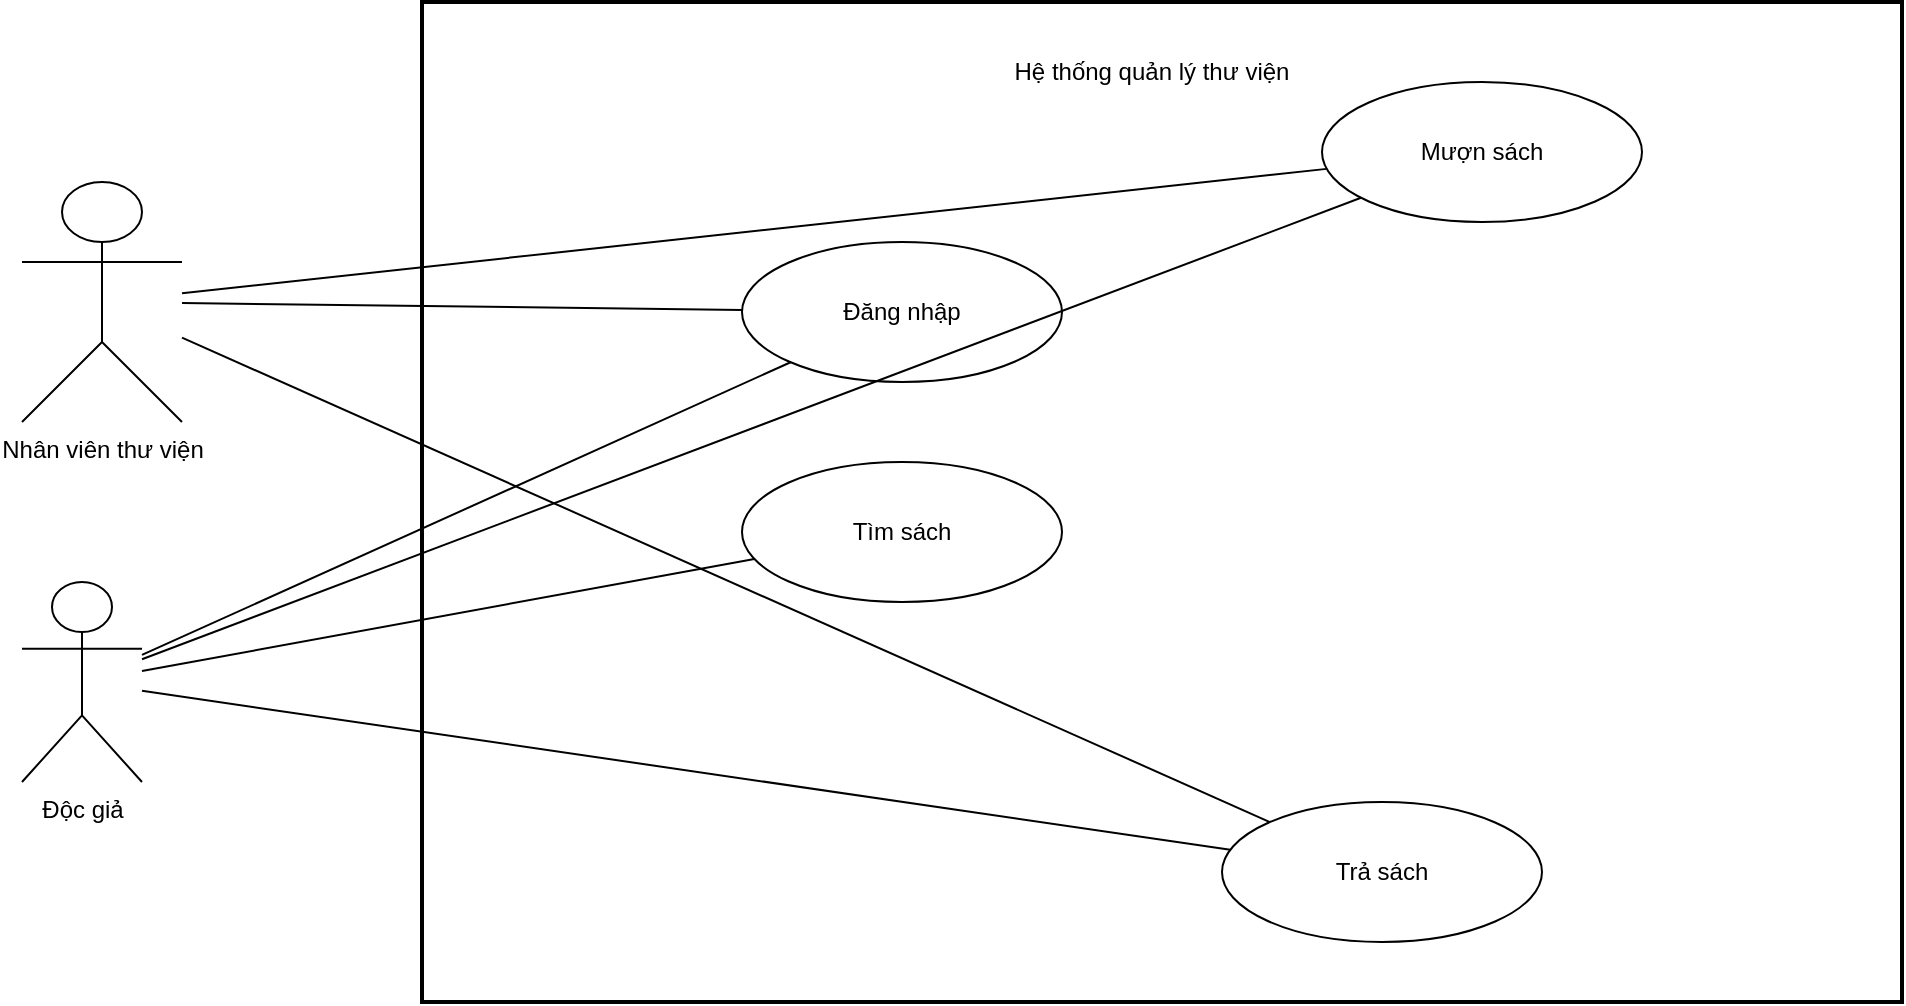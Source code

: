 <mxfile version="28.2.8">
  <diagram id="bai4" name="Bai4">
    <mxGraphModel dx="1507" dy="620" grid="1" gridSize="10" guides="1" tooltips="1" connect="1" arrows="1" fold="1" page="1" pageScale="1" pageWidth="1169" pageHeight="827" math="0" shadow="0">
      <root>
        <mxCell id="0" />
        <mxCell id="1" parent="0" />
        <mxCell id="libBoundary" value="" style="shape=rectangle;whiteSpace=wrap;html=1;strokeWidth=2;rounded=0;" parent="1" vertex="1">
          <mxGeometry x="260" y="70" width="740" height="500" as="geometry" />
        </mxCell>
        <mxCell id="uc_login" value="Đăng nhập" style="ellipse;whiteSpace=wrap;html=1;aspect=fixed;" parent="libBoundary" vertex="1">
          <mxGeometry x="160" y="120" width="160" height="70" as="geometry" />
        </mxCell>
        <mxCell id="uc_search" value="Tìm sách" style="ellipse;whiteSpace=wrap;html=1;aspect=fixed;" parent="libBoundary" vertex="1">
          <mxGeometry x="160" y="230" width="160" height="70" as="geometry" />
        </mxCell>
        <mxCell id="uc_borrow" value="Mượn sách" style="ellipse;whiteSpace=wrap;html=1;aspect=fixed;" parent="libBoundary" vertex="1">
          <mxGeometry x="450" y="40" width="160" height="70" as="geometry" />
        </mxCell>
        <mxCell id="uc_return" value="Trả sách" style="ellipse;whiteSpace=wrap;html=1;aspect=fixed;" parent="libBoundary" vertex="1">
          <mxGeometry x="400" y="400" width="160" height="70" as="geometry" />
        </mxCell>
        <mxCell id="rpWIqDkUmcLuJVqzRLZP-1" value="Hệ thống quản lý thư viện" style="text;html=1;whiteSpace=wrap;strokeColor=none;fillColor=none;align=center;verticalAlign=middle;rounded=0;" vertex="1" parent="libBoundary">
          <mxGeometry x="220" y="20" width="290" height="30" as="geometry" />
        </mxCell>
        <mxCell id="actor_staff" value="Nhân viên thư viện" style="shape=umlActor;verticalLabelPosition=bottom;verticalAlign=top;html=1;" parent="1" vertex="1">
          <mxGeometry x="60" y="160" width="80" height="120" as="geometry" />
        </mxCell>
        <mxCell id="actor_reader" value="Độc giả" style="shape=umlActor;verticalLabelPosition=bottom;verticalAlign=top;html=1;" parent="1" vertex="1">
          <mxGeometry x="60" y="360" width="60" height="100" as="geometry" />
        </mxCell>
        <mxCell id="assoc_staff_login" style="endArrow=none;html=1;" parent="1" source="actor_staff" target="uc_login" edge="1">
          <mxGeometry relative="1" as="geometry" />
        </mxCell>
        <mxCell id="assoc_staff_borrow" style="endArrow=none;html=1;" parent="1" source="actor_staff" target="uc_borrow" edge="1">
          <mxGeometry relative="1" as="geometry" />
        </mxCell>
        <mxCell id="assoc_staff_return" style="endArrow=none;html=1;" parent="1" source="actor_staff" target="uc_return" edge="1">
          <mxGeometry relative="1" as="geometry" />
        </mxCell>
        <mxCell id="assoc_reader_login" style="endArrow=none;html=1;" parent="1" source="actor_reader" target="uc_login" edge="1">
          <mxGeometry relative="1" as="geometry" />
        </mxCell>
        <mxCell id="assoc_reader_search" style="endArrow=none;html=1;" parent="1" source="actor_reader" target="uc_search" edge="1">
          <mxGeometry relative="1" as="geometry" />
        </mxCell>
        <mxCell id="assoc_reader_borrow" style="endArrow=none;html=1;" parent="1" source="actor_reader" target="uc_borrow" edge="1">
          <mxGeometry relative="1" as="geometry" />
        </mxCell>
        <mxCell id="assoc_reader_return" style="endArrow=none;html=1;" parent="1" source="actor_reader" target="uc_return" edge="1">
          <mxGeometry relative="1" as="geometry" />
        </mxCell>
      </root>
    </mxGraphModel>
  </diagram>
</mxfile>
